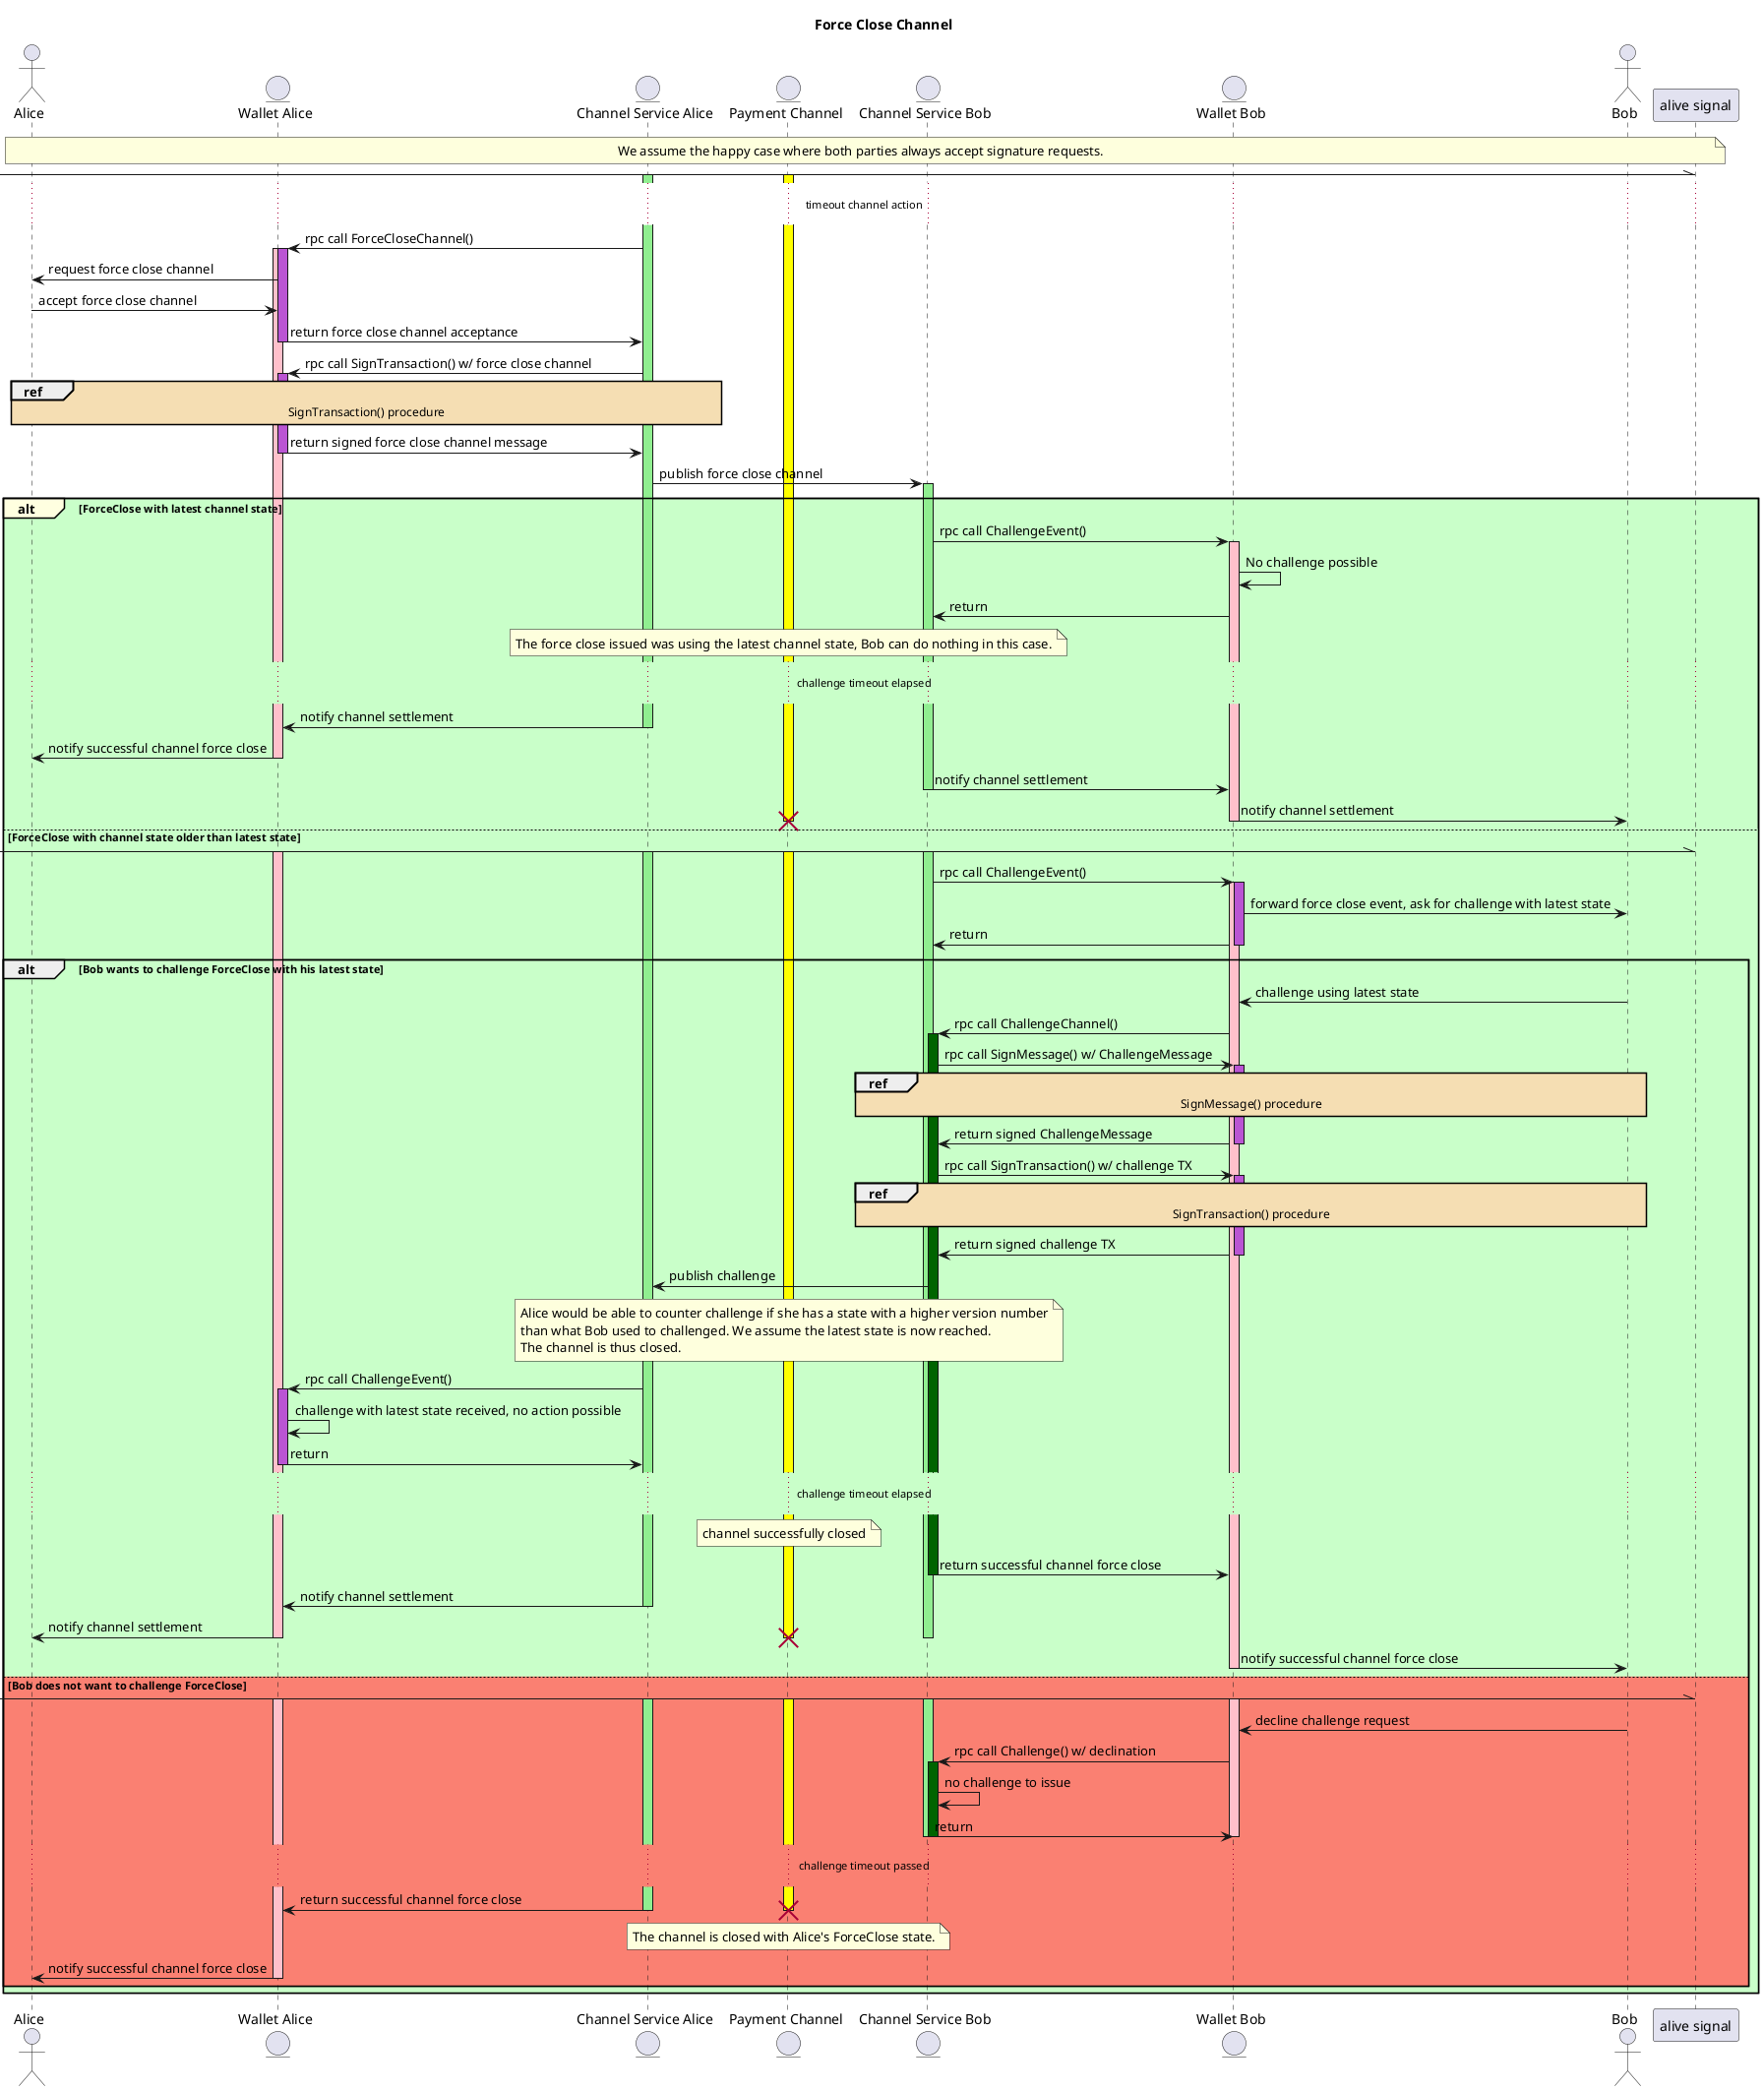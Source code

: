 @startuml
actor Alice as A
entity "Wallet Alice" as WA
entity "Channel Service Alice" as CSA
entity "Payment Channel" as PC
entity "Channel Service Bob" as CSB
entity "Wallet Bob" as WB
actor Bob as B

skinparam sequenceReferenceBackgroundColor wheat

title Force Close Channel

note across: We assume the happy case where both parties always accept signature requests.

[-\\ "alive signal"
activate PC #yellow
activate CSA #lightgreen
...timeout channel action...
CSA -> WA : rpc call ForceCloseChannel()
activate WA #pink
activate WA #mediumorchid
WA -> A : request force close channel
A -> WA : accept force close channel
WA -> CSA : return force close channel acceptance
deactivate WA
CSA -> WA : rpc call SignTransaction() w/ force close channel
activate WA #mediumorchid
ref over A, CSA, WA : SignTransaction() procedure
WA -> CSA : return signed force close channel message
deactivate WA
CSA -> CSB : publish force close channel
activate CSB #lightgreen
alt#lightyellow #technology ForceClose with latest channel state
  CSB -> WB : rpc call ChallengeEvent()
  activate WB #pink
  WB -> WB : No challenge possible
  WB -> CSB : return
  note over PC
  The force close issued was using the latest channel state, Bob can do nothing in this case.
  end note
  ...challenge timeout elapsed...
  CSA -> WA : notify channel settlement
  deactivate CSA
  WA -> A : notify successful channel force close
  deactivate WA
  CSB -> WB : notify channel settlement
  deactivate CSB
  WB -> B : notify channel settlement
  deactivate WB
  destroy PC
else #technology ForceClose with channel state older than latest state
  [-\\ "alive signal"
  activate PC #yellow
  activate WA #pink
  activate CSA #lightgreen
  activate CSB #lightgreen
  CSB -> WB : rpc call ChallengeEvent()
  activate WB #pink
  activate WB #mediumorchid
  WB -> B : forward force close event, ask for challenge with latest state
  WB -> CSB : return
  deactivate WB
  alt Bob wants to challenge ForceClose with his latest state
    B -> WB : challenge using latest state
    WB -> CSB : rpc call ChallengeChannel()
    activate CSB #darkgreen
    CSB -> WB : rpc call SignMessage() w/ ChallengeMessage
    activate WB #mediumorchid
    ref over B, WB, CSB : SignMessage() procedure
    WB -> CSB : return signed ChallengeMessage
    deactivate WB
    CSB -> WB : rpc call SignTransaction() w/ challenge TX
    activate WB #mediumorchid
    ref over B, WB, CSB : SignTransaction() procedure
    WB -> CSB : return signed challenge TX
    deactivate WB
    CSB -> CSA : publish challenge
    note over PC
    Alice would be able to counter challenge if she has a state with a higher version number
    than what Bob used to challenged. We assume the latest state is now reached.
    The channel is thus closed.
    end note
    CSA -> WA : rpc call ChallengeEvent()
    activate WA #mediumorchid
    WA -> WA : challenge with latest state received, no action possible
    WA -> CSA : return
    deactivate WA
    ...challenge timeout elapsed...
    note over PC : channel successfully closed
    CSB -> WB : return successful channel force close
    deactivate CSB
    CSA -> WA : notify channel settlement
    deactivate CSA
    WA -> A : notify channel settlement
    deactivate WA
    destroy PC
    deactivate CSB
    WB -> B : notify successful channel force close
    deactivate WB
  else #salmon Bob does not want to challenge ForceClose
    [-\\ "alive signal"
    activate CSA #lightgreen
    activate CSB #lightgreen
    activate WB #pink
    activate WA #pink
    activate PC #yellow
    B -> WB : decline challenge request
    WB -> CSB : rpc call Challenge() w/ declination
    activate CSB #darkgreen
    CSB -> CSB : no challenge to issue
    CSB -> WB : return
    deactivate WB
    deactivate CSB
    deactivate CSB
    ...challenge timeout passed...
    CSA -> WA : return successful channel force close
    deactivate CSA
    note over PC
    The channel is closed with Alice's ForceClose state.
    end note
    destroy PC
    WA -> A : notify successful channel force close
    deactivate WA
  end
end

deactivate PC

@enduml
